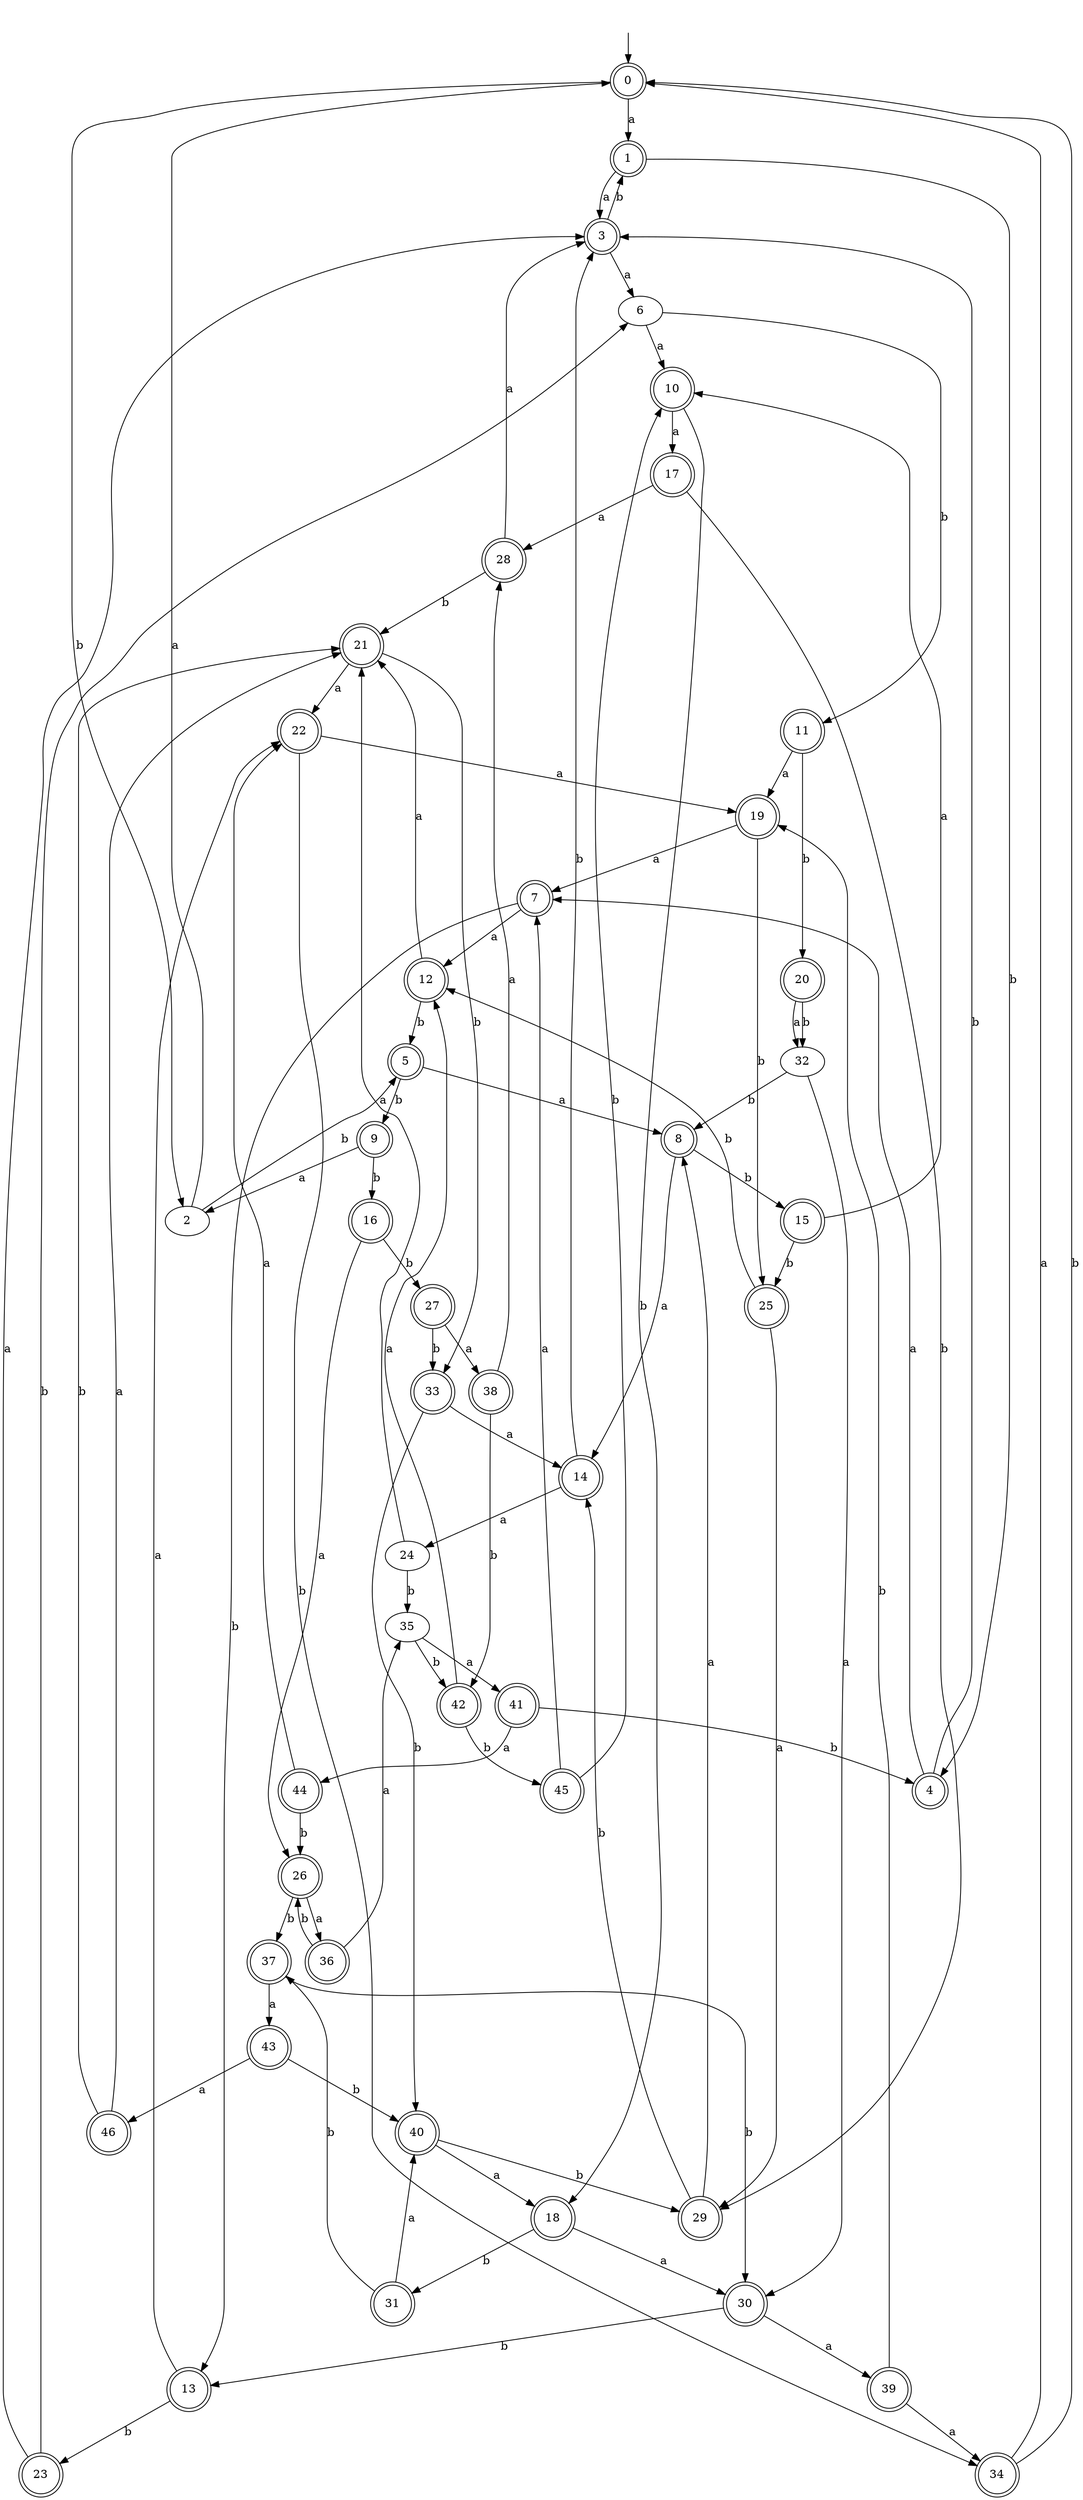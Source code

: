 digraph RandomDFA {
  __start0 [label="", shape=none];
  __start0 -> 0 [label=""];
  0 [shape=circle] [shape=doublecircle]
  0 -> 1 [label="a"]
  0 -> 2 [label="b"]
  1 [shape=doublecircle]
  1 -> 3 [label="a"]
  1 -> 4 [label="b"]
  2
  2 -> 0 [label="a"]
  2 -> 5 [label="b"]
  3 [shape=doublecircle]
  3 -> 6 [label="a"]
  3 -> 1 [label="b"]
  4 [shape=doublecircle]
  4 -> 7 [label="a"]
  4 -> 3 [label="b"]
  5 [shape=doublecircle]
  5 -> 8 [label="a"]
  5 -> 9 [label="b"]
  6
  6 -> 10 [label="a"]
  6 -> 11 [label="b"]
  7 [shape=doublecircle]
  7 -> 12 [label="a"]
  7 -> 13 [label="b"]
  8 [shape=doublecircle]
  8 -> 14 [label="a"]
  8 -> 15 [label="b"]
  9 [shape=doublecircle]
  9 -> 2 [label="a"]
  9 -> 16 [label="b"]
  10 [shape=doublecircle]
  10 -> 17 [label="a"]
  10 -> 18 [label="b"]
  11 [shape=doublecircle]
  11 -> 19 [label="a"]
  11 -> 20 [label="b"]
  12 [shape=doublecircle]
  12 -> 21 [label="a"]
  12 -> 5 [label="b"]
  13 [shape=doublecircle]
  13 -> 22 [label="a"]
  13 -> 23 [label="b"]
  14 [shape=doublecircle]
  14 -> 24 [label="a"]
  14 -> 3 [label="b"]
  15 [shape=doublecircle]
  15 -> 10 [label="a"]
  15 -> 25 [label="b"]
  16 [shape=doublecircle]
  16 -> 26 [label="a"]
  16 -> 27 [label="b"]
  17 [shape=doublecircle]
  17 -> 28 [label="a"]
  17 -> 29 [label="b"]
  18 [shape=doublecircle]
  18 -> 30 [label="a"]
  18 -> 31 [label="b"]
  19 [shape=doublecircle]
  19 -> 7 [label="a"]
  19 -> 25 [label="b"]
  20 [shape=doublecircle]
  20 -> 32 [label="a"]
  20 -> 32 [label="b"]
  21 [shape=doublecircle]
  21 -> 22 [label="a"]
  21 -> 33 [label="b"]
  22 [shape=doublecircle]
  22 -> 19 [label="a"]
  22 -> 34 [label="b"]
  23 [shape=doublecircle]
  23 -> 3 [label="a"]
  23 -> 6 [label="b"]
  24
  24 -> 21 [label="a"]
  24 -> 35 [label="b"]
  25 [shape=doublecircle]
  25 -> 29 [label="a"]
  25 -> 12 [label="b"]
  26 [shape=doublecircle]
  26 -> 36 [label="a"]
  26 -> 37 [label="b"]
  27 [shape=doublecircle]
  27 -> 38 [label="a"]
  27 -> 33 [label="b"]
  28 [shape=doublecircle]
  28 -> 3 [label="a"]
  28 -> 21 [label="b"]
  29 [shape=doublecircle]
  29 -> 8 [label="a"]
  29 -> 14 [label="b"]
  30 [shape=doublecircle]
  30 -> 39 [label="a"]
  30 -> 13 [label="b"]
  31 [shape=doublecircle]
  31 -> 40 [label="a"]
  31 -> 37 [label="b"]
  32
  32 -> 30 [label="a"]
  32 -> 8 [label="b"]
  33 [shape=doublecircle]
  33 -> 14 [label="a"]
  33 -> 40 [label="b"]
  34 [shape=doublecircle]
  34 -> 0 [label="a"]
  34 -> 0 [label="b"]
  35
  35 -> 41 [label="a"]
  35 -> 42 [label="b"]
  36 [shape=doublecircle]
  36 -> 35 [label="a"]
  36 -> 26 [label="b"]
  37 [shape=doublecircle]
  37 -> 43 [label="a"]
  37 -> 30 [label="b"]
  38 [shape=doublecircle]
  38 -> 28 [label="a"]
  38 -> 42 [label="b"]
  39 [shape=doublecircle]
  39 -> 34 [label="a"]
  39 -> 19 [label="b"]
  40 [shape=doublecircle]
  40 -> 18 [label="a"]
  40 -> 29 [label="b"]
  41 [shape=doublecircle]
  41 -> 44 [label="a"]
  41 -> 4 [label="b"]
  42 [shape=doublecircle]
  42 -> 12 [label="a"]
  42 -> 45 [label="b"]
  43 [shape=doublecircle]
  43 -> 46 [label="a"]
  43 -> 40 [label="b"]
  44 [shape=doublecircle]
  44 -> 22 [label="a"]
  44 -> 26 [label="b"]
  45 [shape=doublecircle]
  45 -> 7 [label="a"]
  45 -> 10 [label="b"]
  46 [shape=doublecircle]
  46 -> 21 [label="a"]
  46 -> 21 [label="b"]
}
